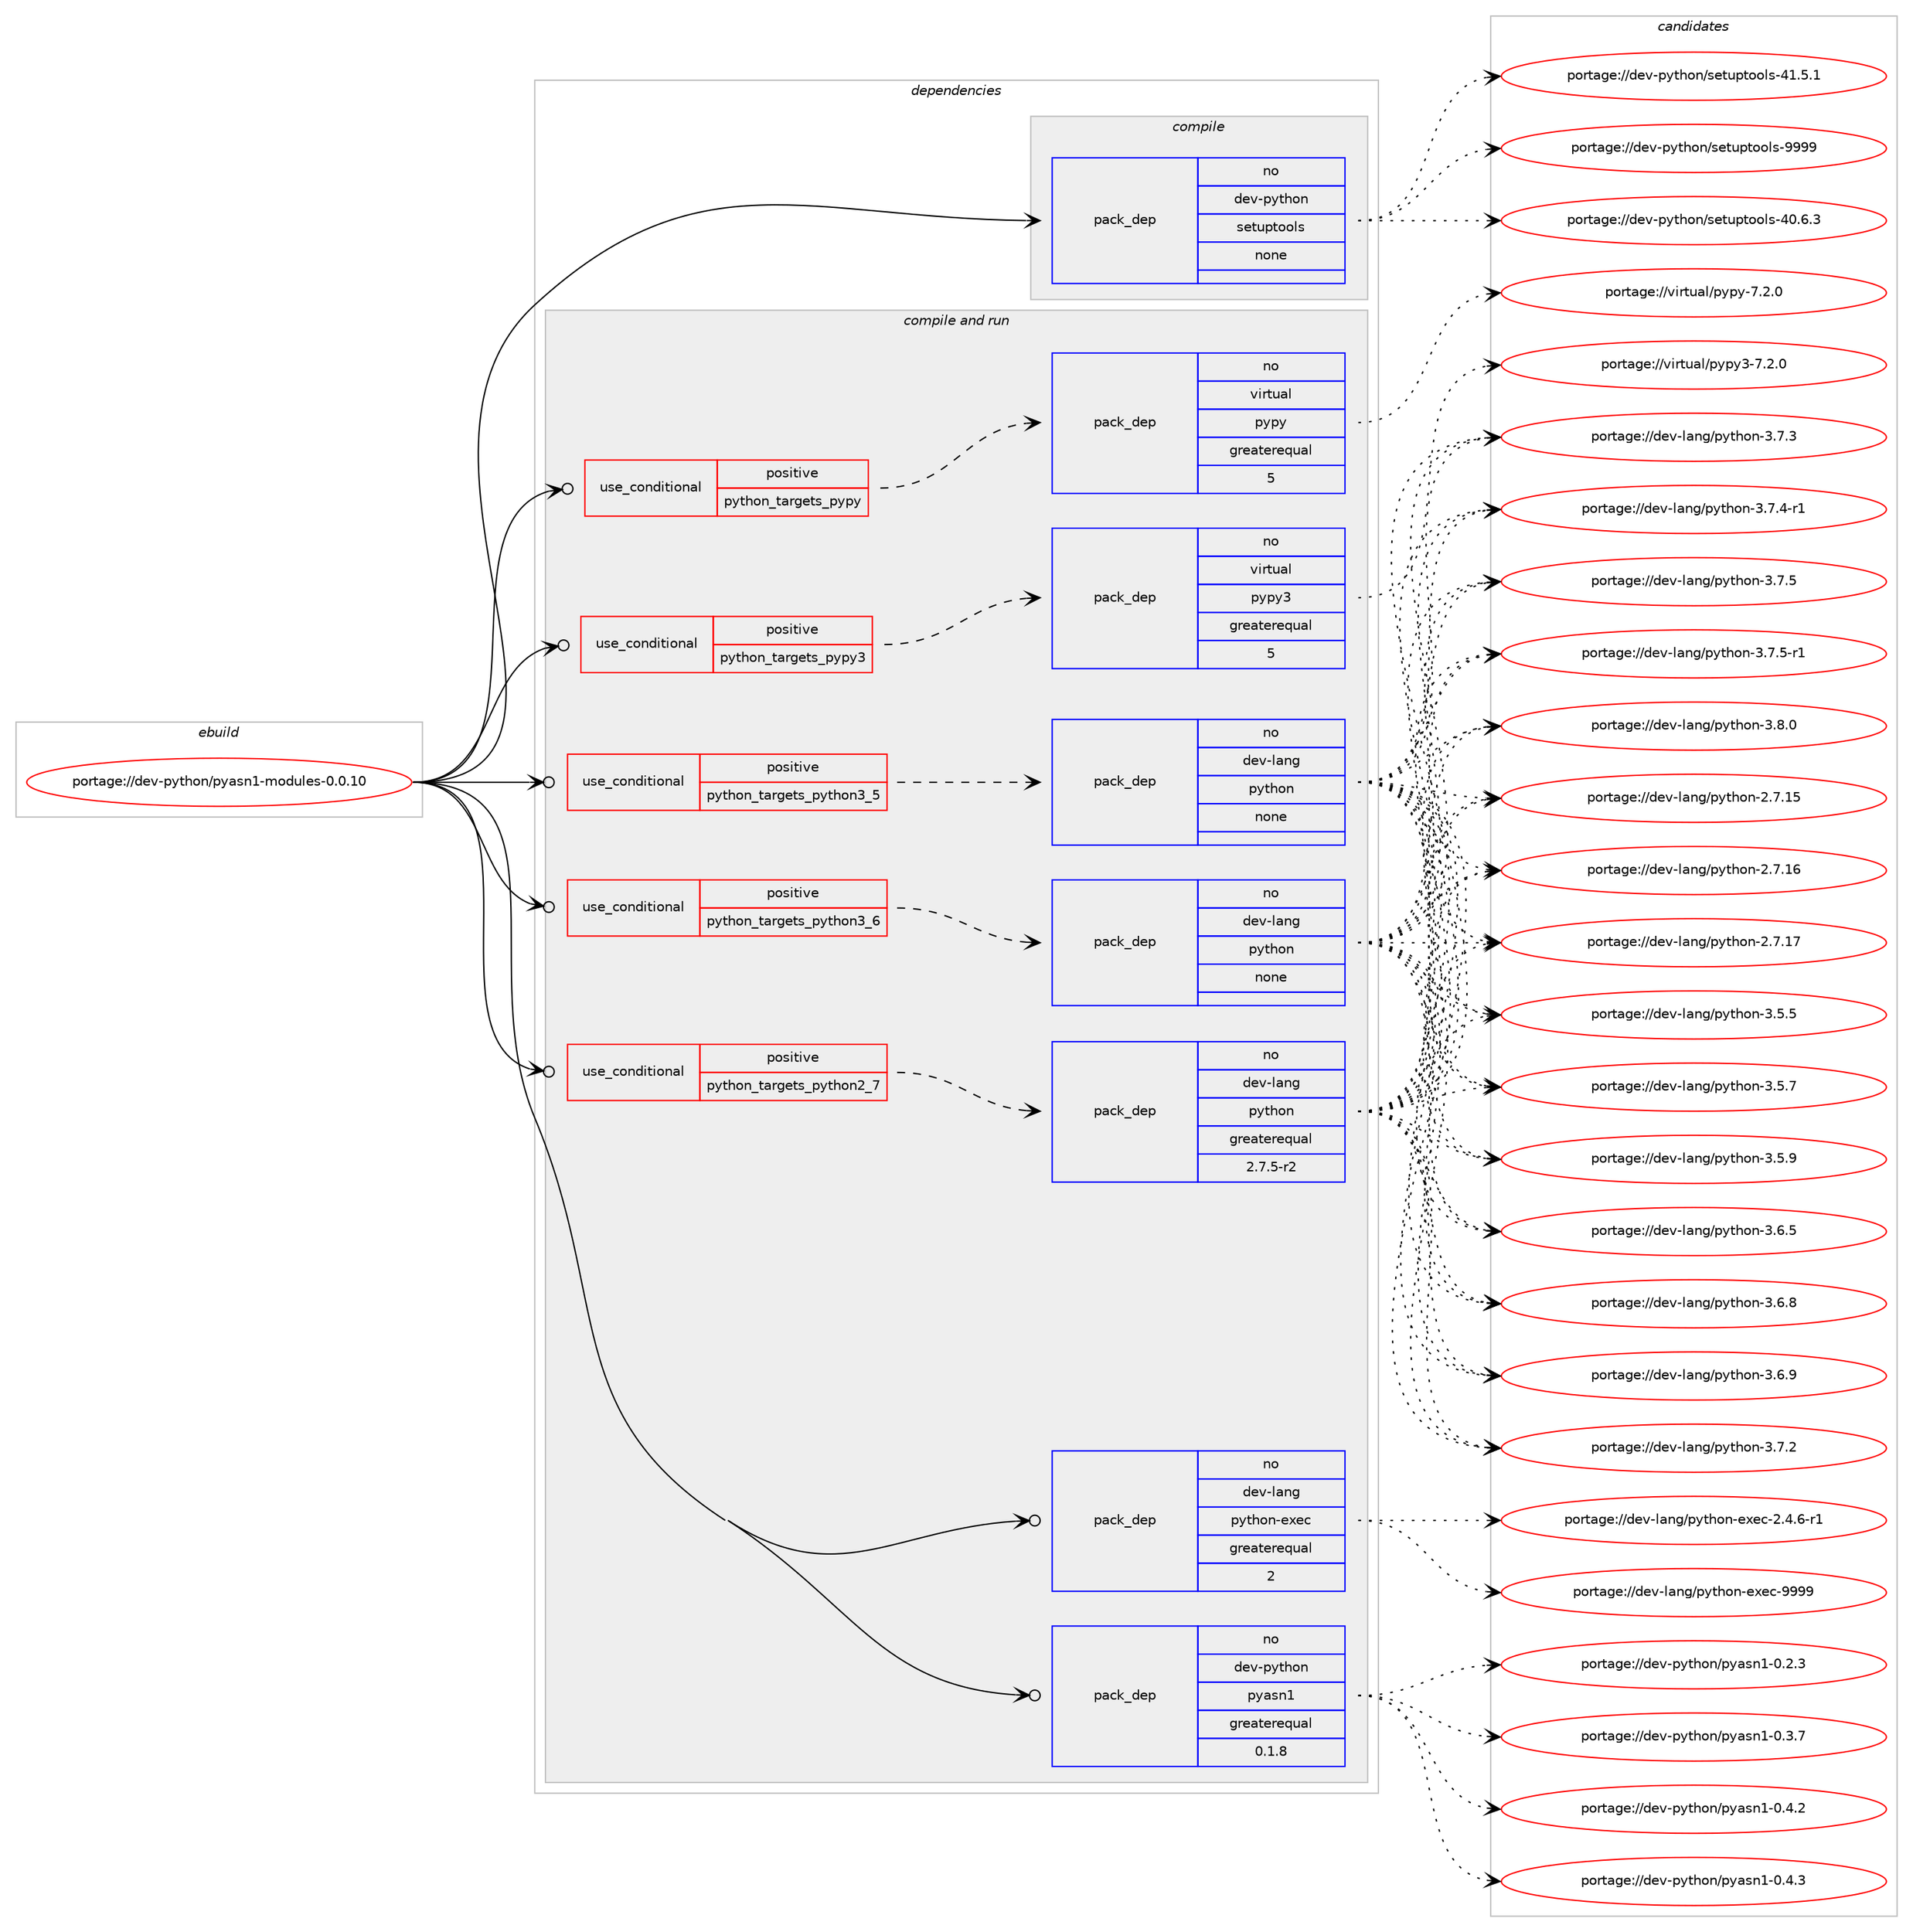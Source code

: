 digraph prolog {

# *************
# Graph options
# *************

newrank=true;
concentrate=true;
compound=true;
graph [rankdir=LR,fontname=Helvetica,fontsize=10,ranksep=1.5];#, ranksep=2.5, nodesep=0.2];
edge  [arrowhead=vee];
node  [fontname=Helvetica,fontsize=10];

# **********
# The ebuild
# **********

subgraph cluster_leftcol {
color=gray;
rank=same;
label=<<i>ebuild</i>>;
id [label="portage://dev-python/pyasn1-modules-0.0.10", color=red, width=4, href="../dev-python/pyasn1-modules-0.0.10.svg"];
}

# ****************
# The dependencies
# ****************

subgraph cluster_midcol {
color=gray;
label=<<i>dependencies</i>>;
subgraph cluster_compile {
fillcolor="#eeeeee";
style=filled;
label=<<i>compile</i>>;
subgraph pack121184 {
dependency159152 [label=<<TABLE BORDER="0" CELLBORDER="1" CELLSPACING="0" CELLPADDING="4" WIDTH="220"><TR><TD ROWSPAN="6" CELLPADDING="30">pack_dep</TD></TR><TR><TD WIDTH="110">no</TD></TR><TR><TD>dev-python</TD></TR><TR><TD>setuptools</TD></TR><TR><TD>none</TD></TR><TR><TD></TD></TR></TABLE>>, shape=none, color=blue];
}
id:e -> dependency159152:w [weight=20,style="solid",arrowhead="vee"];
}
subgraph cluster_compileandrun {
fillcolor="#eeeeee";
style=filled;
label=<<i>compile and run</i>>;
subgraph cond34603 {
dependency159153 [label=<<TABLE BORDER="0" CELLBORDER="1" CELLSPACING="0" CELLPADDING="4"><TR><TD ROWSPAN="3" CELLPADDING="10">use_conditional</TD></TR><TR><TD>positive</TD></TR><TR><TD>python_targets_pypy</TD></TR></TABLE>>, shape=none, color=red];
subgraph pack121185 {
dependency159154 [label=<<TABLE BORDER="0" CELLBORDER="1" CELLSPACING="0" CELLPADDING="4" WIDTH="220"><TR><TD ROWSPAN="6" CELLPADDING="30">pack_dep</TD></TR><TR><TD WIDTH="110">no</TD></TR><TR><TD>virtual</TD></TR><TR><TD>pypy</TD></TR><TR><TD>greaterequal</TD></TR><TR><TD>5</TD></TR></TABLE>>, shape=none, color=blue];
}
dependency159153:e -> dependency159154:w [weight=20,style="dashed",arrowhead="vee"];
}
id:e -> dependency159153:w [weight=20,style="solid",arrowhead="odotvee"];
subgraph cond34604 {
dependency159155 [label=<<TABLE BORDER="0" CELLBORDER="1" CELLSPACING="0" CELLPADDING="4"><TR><TD ROWSPAN="3" CELLPADDING="10">use_conditional</TD></TR><TR><TD>positive</TD></TR><TR><TD>python_targets_pypy3</TD></TR></TABLE>>, shape=none, color=red];
subgraph pack121186 {
dependency159156 [label=<<TABLE BORDER="0" CELLBORDER="1" CELLSPACING="0" CELLPADDING="4" WIDTH="220"><TR><TD ROWSPAN="6" CELLPADDING="30">pack_dep</TD></TR><TR><TD WIDTH="110">no</TD></TR><TR><TD>virtual</TD></TR><TR><TD>pypy3</TD></TR><TR><TD>greaterequal</TD></TR><TR><TD>5</TD></TR></TABLE>>, shape=none, color=blue];
}
dependency159155:e -> dependency159156:w [weight=20,style="dashed",arrowhead="vee"];
}
id:e -> dependency159155:w [weight=20,style="solid",arrowhead="odotvee"];
subgraph cond34605 {
dependency159157 [label=<<TABLE BORDER="0" CELLBORDER="1" CELLSPACING="0" CELLPADDING="4"><TR><TD ROWSPAN="3" CELLPADDING="10">use_conditional</TD></TR><TR><TD>positive</TD></TR><TR><TD>python_targets_python2_7</TD></TR></TABLE>>, shape=none, color=red];
subgraph pack121187 {
dependency159158 [label=<<TABLE BORDER="0" CELLBORDER="1" CELLSPACING="0" CELLPADDING="4" WIDTH="220"><TR><TD ROWSPAN="6" CELLPADDING="30">pack_dep</TD></TR><TR><TD WIDTH="110">no</TD></TR><TR><TD>dev-lang</TD></TR><TR><TD>python</TD></TR><TR><TD>greaterequal</TD></TR><TR><TD>2.7.5-r2</TD></TR></TABLE>>, shape=none, color=blue];
}
dependency159157:e -> dependency159158:w [weight=20,style="dashed",arrowhead="vee"];
}
id:e -> dependency159157:w [weight=20,style="solid",arrowhead="odotvee"];
subgraph cond34606 {
dependency159159 [label=<<TABLE BORDER="0" CELLBORDER="1" CELLSPACING="0" CELLPADDING="4"><TR><TD ROWSPAN="3" CELLPADDING="10">use_conditional</TD></TR><TR><TD>positive</TD></TR><TR><TD>python_targets_python3_5</TD></TR></TABLE>>, shape=none, color=red];
subgraph pack121188 {
dependency159160 [label=<<TABLE BORDER="0" CELLBORDER="1" CELLSPACING="0" CELLPADDING="4" WIDTH="220"><TR><TD ROWSPAN="6" CELLPADDING="30">pack_dep</TD></TR><TR><TD WIDTH="110">no</TD></TR><TR><TD>dev-lang</TD></TR><TR><TD>python</TD></TR><TR><TD>none</TD></TR><TR><TD></TD></TR></TABLE>>, shape=none, color=blue];
}
dependency159159:e -> dependency159160:w [weight=20,style="dashed",arrowhead="vee"];
}
id:e -> dependency159159:w [weight=20,style="solid",arrowhead="odotvee"];
subgraph cond34607 {
dependency159161 [label=<<TABLE BORDER="0" CELLBORDER="1" CELLSPACING="0" CELLPADDING="4"><TR><TD ROWSPAN="3" CELLPADDING="10">use_conditional</TD></TR><TR><TD>positive</TD></TR><TR><TD>python_targets_python3_6</TD></TR></TABLE>>, shape=none, color=red];
subgraph pack121189 {
dependency159162 [label=<<TABLE BORDER="0" CELLBORDER="1" CELLSPACING="0" CELLPADDING="4" WIDTH="220"><TR><TD ROWSPAN="6" CELLPADDING="30">pack_dep</TD></TR><TR><TD WIDTH="110">no</TD></TR><TR><TD>dev-lang</TD></TR><TR><TD>python</TD></TR><TR><TD>none</TD></TR><TR><TD></TD></TR></TABLE>>, shape=none, color=blue];
}
dependency159161:e -> dependency159162:w [weight=20,style="dashed",arrowhead="vee"];
}
id:e -> dependency159161:w [weight=20,style="solid",arrowhead="odotvee"];
subgraph pack121190 {
dependency159163 [label=<<TABLE BORDER="0" CELLBORDER="1" CELLSPACING="0" CELLPADDING="4" WIDTH="220"><TR><TD ROWSPAN="6" CELLPADDING="30">pack_dep</TD></TR><TR><TD WIDTH="110">no</TD></TR><TR><TD>dev-lang</TD></TR><TR><TD>python-exec</TD></TR><TR><TD>greaterequal</TD></TR><TR><TD>2</TD></TR></TABLE>>, shape=none, color=blue];
}
id:e -> dependency159163:w [weight=20,style="solid",arrowhead="odotvee"];
subgraph pack121191 {
dependency159164 [label=<<TABLE BORDER="0" CELLBORDER="1" CELLSPACING="0" CELLPADDING="4" WIDTH="220"><TR><TD ROWSPAN="6" CELLPADDING="30">pack_dep</TD></TR><TR><TD WIDTH="110">no</TD></TR><TR><TD>dev-python</TD></TR><TR><TD>pyasn1</TD></TR><TR><TD>greaterequal</TD></TR><TR><TD>0.1.8</TD></TR></TABLE>>, shape=none, color=blue];
}
id:e -> dependency159164:w [weight=20,style="solid",arrowhead="odotvee"];
}
subgraph cluster_run {
fillcolor="#eeeeee";
style=filled;
label=<<i>run</i>>;
}
}

# **************
# The candidates
# **************

subgraph cluster_choices {
rank=same;
color=gray;
label=<<i>candidates</i>>;

subgraph choice121184 {
color=black;
nodesep=1;
choiceportage100101118451121211161041111104711510111611711211611111110811545524846544651 [label="portage://dev-python/setuptools-40.6.3", color=red, width=4,href="../dev-python/setuptools-40.6.3.svg"];
choiceportage100101118451121211161041111104711510111611711211611111110811545524946534649 [label="portage://dev-python/setuptools-41.5.1", color=red, width=4,href="../dev-python/setuptools-41.5.1.svg"];
choiceportage10010111845112121116104111110471151011161171121161111111081154557575757 [label="portage://dev-python/setuptools-9999", color=red, width=4,href="../dev-python/setuptools-9999.svg"];
dependency159152:e -> choiceportage100101118451121211161041111104711510111611711211611111110811545524846544651:w [style=dotted,weight="100"];
dependency159152:e -> choiceportage100101118451121211161041111104711510111611711211611111110811545524946534649:w [style=dotted,weight="100"];
dependency159152:e -> choiceportage10010111845112121116104111110471151011161171121161111111081154557575757:w [style=dotted,weight="100"];
}
subgraph choice121185 {
color=black;
nodesep=1;
choiceportage1181051141161179710847112121112121455546504648 [label="portage://virtual/pypy-7.2.0", color=red, width=4,href="../virtual/pypy-7.2.0.svg"];
dependency159154:e -> choiceportage1181051141161179710847112121112121455546504648:w [style=dotted,weight="100"];
}
subgraph choice121186 {
color=black;
nodesep=1;
choiceportage118105114116117971084711212111212151455546504648 [label="portage://virtual/pypy3-7.2.0", color=red, width=4,href="../virtual/pypy3-7.2.0.svg"];
dependency159156:e -> choiceportage118105114116117971084711212111212151455546504648:w [style=dotted,weight="100"];
}
subgraph choice121187 {
color=black;
nodesep=1;
choiceportage10010111845108971101034711212111610411111045504655464953 [label="portage://dev-lang/python-2.7.15", color=red, width=4,href="../dev-lang/python-2.7.15.svg"];
choiceportage10010111845108971101034711212111610411111045504655464954 [label="portage://dev-lang/python-2.7.16", color=red, width=4,href="../dev-lang/python-2.7.16.svg"];
choiceportage10010111845108971101034711212111610411111045504655464955 [label="portage://dev-lang/python-2.7.17", color=red, width=4,href="../dev-lang/python-2.7.17.svg"];
choiceportage100101118451089711010347112121116104111110455146534653 [label="portage://dev-lang/python-3.5.5", color=red, width=4,href="../dev-lang/python-3.5.5.svg"];
choiceportage100101118451089711010347112121116104111110455146534655 [label="portage://dev-lang/python-3.5.7", color=red, width=4,href="../dev-lang/python-3.5.7.svg"];
choiceportage100101118451089711010347112121116104111110455146534657 [label="portage://dev-lang/python-3.5.9", color=red, width=4,href="../dev-lang/python-3.5.9.svg"];
choiceportage100101118451089711010347112121116104111110455146544653 [label="portage://dev-lang/python-3.6.5", color=red, width=4,href="../dev-lang/python-3.6.5.svg"];
choiceportage100101118451089711010347112121116104111110455146544656 [label="portage://dev-lang/python-3.6.8", color=red, width=4,href="../dev-lang/python-3.6.8.svg"];
choiceportage100101118451089711010347112121116104111110455146544657 [label="portage://dev-lang/python-3.6.9", color=red, width=4,href="../dev-lang/python-3.6.9.svg"];
choiceportage100101118451089711010347112121116104111110455146554650 [label="portage://dev-lang/python-3.7.2", color=red, width=4,href="../dev-lang/python-3.7.2.svg"];
choiceportage100101118451089711010347112121116104111110455146554651 [label="portage://dev-lang/python-3.7.3", color=red, width=4,href="../dev-lang/python-3.7.3.svg"];
choiceportage1001011184510897110103471121211161041111104551465546524511449 [label="portage://dev-lang/python-3.7.4-r1", color=red, width=4,href="../dev-lang/python-3.7.4-r1.svg"];
choiceportage100101118451089711010347112121116104111110455146554653 [label="portage://dev-lang/python-3.7.5", color=red, width=4,href="../dev-lang/python-3.7.5.svg"];
choiceportage1001011184510897110103471121211161041111104551465546534511449 [label="portage://dev-lang/python-3.7.5-r1", color=red, width=4,href="../dev-lang/python-3.7.5-r1.svg"];
choiceportage100101118451089711010347112121116104111110455146564648 [label="portage://dev-lang/python-3.8.0", color=red, width=4,href="../dev-lang/python-3.8.0.svg"];
dependency159158:e -> choiceportage10010111845108971101034711212111610411111045504655464953:w [style=dotted,weight="100"];
dependency159158:e -> choiceportage10010111845108971101034711212111610411111045504655464954:w [style=dotted,weight="100"];
dependency159158:e -> choiceportage10010111845108971101034711212111610411111045504655464955:w [style=dotted,weight="100"];
dependency159158:e -> choiceportage100101118451089711010347112121116104111110455146534653:w [style=dotted,weight="100"];
dependency159158:e -> choiceportage100101118451089711010347112121116104111110455146534655:w [style=dotted,weight="100"];
dependency159158:e -> choiceportage100101118451089711010347112121116104111110455146534657:w [style=dotted,weight="100"];
dependency159158:e -> choiceportage100101118451089711010347112121116104111110455146544653:w [style=dotted,weight="100"];
dependency159158:e -> choiceportage100101118451089711010347112121116104111110455146544656:w [style=dotted,weight="100"];
dependency159158:e -> choiceportage100101118451089711010347112121116104111110455146544657:w [style=dotted,weight="100"];
dependency159158:e -> choiceportage100101118451089711010347112121116104111110455146554650:w [style=dotted,weight="100"];
dependency159158:e -> choiceportage100101118451089711010347112121116104111110455146554651:w [style=dotted,weight="100"];
dependency159158:e -> choiceportage1001011184510897110103471121211161041111104551465546524511449:w [style=dotted,weight="100"];
dependency159158:e -> choiceportage100101118451089711010347112121116104111110455146554653:w [style=dotted,weight="100"];
dependency159158:e -> choiceportage1001011184510897110103471121211161041111104551465546534511449:w [style=dotted,weight="100"];
dependency159158:e -> choiceportage100101118451089711010347112121116104111110455146564648:w [style=dotted,weight="100"];
}
subgraph choice121188 {
color=black;
nodesep=1;
choiceportage10010111845108971101034711212111610411111045504655464953 [label="portage://dev-lang/python-2.7.15", color=red, width=4,href="../dev-lang/python-2.7.15.svg"];
choiceportage10010111845108971101034711212111610411111045504655464954 [label="portage://dev-lang/python-2.7.16", color=red, width=4,href="../dev-lang/python-2.7.16.svg"];
choiceportage10010111845108971101034711212111610411111045504655464955 [label="portage://dev-lang/python-2.7.17", color=red, width=4,href="../dev-lang/python-2.7.17.svg"];
choiceportage100101118451089711010347112121116104111110455146534653 [label="portage://dev-lang/python-3.5.5", color=red, width=4,href="../dev-lang/python-3.5.5.svg"];
choiceportage100101118451089711010347112121116104111110455146534655 [label="portage://dev-lang/python-3.5.7", color=red, width=4,href="../dev-lang/python-3.5.7.svg"];
choiceportage100101118451089711010347112121116104111110455146534657 [label="portage://dev-lang/python-3.5.9", color=red, width=4,href="../dev-lang/python-3.5.9.svg"];
choiceportage100101118451089711010347112121116104111110455146544653 [label="portage://dev-lang/python-3.6.5", color=red, width=4,href="../dev-lang/python-3.6.5.svg"];
choiceportage100101118451089711010347112121116104111110455146544656 [label="portage://dev-lang/python-3.6.8", color=red, width=4,href="../dev-lang/python-3.6.8.svg"];
choiceportage100101118451089711010347112121116104111110455146544657 [label="portage://dev-lang/python-3.6.9", color=red, width=4,href="../dev-lang/python-3.6.9.svg"];
choiceportage100101118451089711010347112121116104111110455146554650 [label="portage://dev-lang/python-3.7.2", color=red, width=4,href="../dev-lang/python-3.7.2.svg"];
choiceportage100101118451089711010347112121116104111110455146554651 [label="portage://dev-lang/python-3.7.3", color=red, width=4,href="../dev-lang/python-3.7.3.svg"];
choiceportage1001011184510897110103471121211161041111104551465546524511449 [label="portage://dev-lang/python-3.7.4-r1", color=red, width=4,href="../dev-lang/python-3.7.4-r1.svg"];
choiceportage100101118451089711010347112121116104111110455146554653 [label="portage://dev-lang/python-3.7.5", color=red, width=4,href="../dev-lang/python-3.7.5.svg"];
choiceportage1001011184510897110103471121211161041111104551465546534511449 [label="portage://dev-lang/python-3.7.5-r1", color=red, width=4,href="../dev-lang/python-3.7.5-r1.svg"];
choiceportage100101118451089711010347112121116104111110455146564648 [label="portage://dev-lang/python-3.8.0", color=red, width=4,href="../dev-lang/python-3.8.0.svg"];
dependency159160:e -> choiceportage10010111845108971101034711212111610411111045504655464953:w [style=dotted,weight="100"];
dependency159160:e -> choiceportage10010111845108971101034711212111610411111045504655464954:w [style=dotted,weight="100"];
dependency159160:e -> choiceportage10010111845108971101034711212111610411111045504655464955:w [style=dotted,weight="100"];
dependency159160:e -> choiceportage100101118451089711010347112121116104111110455146534653:w [style=dotted,weight="100"];
dependency159160:e -> choiceportage100101118451089711010347112121116104111110455146534655:w [style=dotted,weight="100"];
dependency159160:e -> choiceportage100101118451089711010347112121116104111110455146534657:w [style=dotted,weight="100"];
dependency159160:e -> choiceportage100101118451089711010347112121116104111110455146544653:w [style=dotted,weight="100"];
dependency159160:e -> choiceportage100101118451089711010347112121116104111110455146544656:w [style=dotted,weight="100"];
dependency159160:e -> choiceportage100101118451089711010347112121116104111110455146544657:w [style=dotted,weight="100"];
dependency159160:e -> choiceportage100101118451089711010347112121116104111110455146554650:w [style=dotted,weight="100"];
dependency159160:e -> choiceportage100101118451089711010347112121116104111110455146554651:w [style=dotted,weight="100"];
dependency159160:e -> choiceportage1001011184510897110103471121211161041111104551465546524511449:w [style=dotted,weight="100"];
dependency159160:e -> choiceportage100101118451089711010347112121116104111110455146554653:w [style=dotted,weight="100"];
dependency159160:e -> choiceportage1001011184510897110103471121211161041111104551465546534511449:w [style=dotted,weight="100"];
dependency159160:e -> choiceportage100101118451089711010347112121116104111110455146564648:w [style=dotted,weight="100"];
}
subgraph choice121189 {
color=black;
nodesep=1;
choiceportage10010111845108971101034711212111610411111045504655464953 [label="portage://dev-lang/python-2.7.15", color=red, width=4,href="../dev-lang/python-2.7.15.svg"];
choiceportage10010111845108971101034711212111610411111045504655464954 [label="portage://dev-lang/python-2.7.16", color=red, width=4,href="../dev-lang/python-2.7.16.svg"];
choiceportage10010111845108971101034711212111610411111045504655464955 [label="portage://dev-lang/python-2.7.17", color=red, width=4,href="../dev-lang/python-2.7.17.svg"];
choiceportage100101118451089711010347112121116104111110455146534653 [label="portage://dev-lang/python-3.5.5", color=red, width=4,href="../dev-lang/python-3.5.5.svg"];
choiceportage100101118451089711010347112121116104111110455146534655 [label="portage://dev-lang/python-3.5.7", color=red, width=4,href="../dev-lang/python-3.5.7.svg"];
choiceportage100101118451089711010347112121116104111110455146534657 [label="portage://dev-lang/python-3.5.9", color=red, width=4,href="../dev-lang/python-3.5.9.svg"];
choiceportage100101118451089711010347112121116104111110455146544653 [label="portage://dev-lang/python-3.6.5", color=red, width=4,href="../dev-lang/python-3.6.5.svg"];
choiceportage100101118451089711010347112121116104111110455146544656 [label="portage://dev-lang/python-3.6.8", color=red, width=4,href="../dev-lang/python-3.6.8.svg"];
choiceportage100101118451089711010347112121116104111110455146544657 [label="portage://dev-lang/python-3.6.9", color=red, width=4,href="../dev-lang/python-3.6.9.svg"];
choiceportage100101118451089711010347112121116104111110455146554650 [label="portage://dev-lang/python-3.7.2", color=red, width=4,href="../dev-lang/python-3.7.2.svg"];
choiceportage100101118451089711010347112121116104111110455146554651 [label="portage://dev-lang/python-3.7.3", color=red, width=4,href="../dev-lang/python-3.7.3.svg"];
choiceportage1001011184510897110103471121211161041111104551465546524511449 [label="portage://dev-lang/python-3.7.4-r1", color=red, width=4,href="../dev-lang/python-3.7.4-r1.svg"];
choiceportage100101118451089711010347112121116104111110455146554653 [label="portage://dev-lang/python-3.7.5", color=red, width=4,href="../dev-lang/python-3.7.5.svg"];
choiceportage1001011184510897110103471121211161041111104551465546534511449 [label="portage://dev-lang/python-3.7.5-r1", color=red, width=4,href="../dev-lang/python-3.7.5-r1.svg"];
choiceportage100101118451089711010347112121116104111110455146564648 [label="portage://dev-lang/python-3.8.0", color=red, width=4,href="../dev-lang/python-3.8.0.svg"];
dependency159162:e -> choiceportage10010111845108971101034711212111610411111045504655464953:w [style=dotted,weight="100"];
dependency159162:e -> choiceportage10010111845108971101034711212111610411111045504655464954:w [style=dotted,weight="100"];
dependency159162:e -> choiceportage10010111845108971101034711212111610411111045504655464955:w [style=dotted,weight="100"];
dependency159162:e -> choiceportage100101118451089711010347112121116104111110455146534653:w [style=dotted,weight="100"];
dependency159162:e -> choiceportage100101118451089711010347112121116104111110455146534655:w [style=dotted,weight="100"];
dependency159162:e -> choiceportage100101118451089711010347112121116104111110455146534657:w [style=dotted,weight="100"];
dependency159162:e -> choiceportage100101118451089711010347112121116104111110455146544653:w [style=dotted,weight="100"];
dependency159162:e -> choiceportage100101118451089711010347112121116104111110455146544656:w [style=dotted,weight="100"];
dependency159162:e -> choiceportage100101118451089711010347112121116104111110455146544657:w [style=dotted,weight="100"];
dependency159162:e -> choiceportage100101118451089711010347112121116104111110455146554650:w [style=dotted,weight="100"];
dependency159162:e -> choiceportage100101118451089711010347112121116104111110455146554651:w [style=dotted,weight="100"];
dependency159162:e -> choiceportage1001011184510897110103471121211161041111104551465546524511449:w [style=dotted,weight="100"];
dependency159162:e -> choiceportage100101118451089711010347112121116104111110455146554653:w [style=dotted,weight="100"];
dependency159162:e -> choiceportage1001011184510897110103471121211161041111104551465546534511449:w [style=dotted,weight="100"];
dependency159162:e -> choiceportage100101118451089711010347112121116104111110455146564648:w [style=dotted,weight="100"];
}
subgraph choice121190 {
color=black;
nodesep=1;
choiceportage10010111845108971101034711212111610411111045101120101994550465246544511449 [label="portage://dev-lang/python-exec-2.4.6-r1", color=red, width=4,href="../dev-lang/python-exec-2.4.6-r1.svg"];
choiceportage10010111845108971101034711212111610411111045101120101994557575757 [label="portage://dev-lang/python-exec-9999", color=red, width=4,href="../dev-lang/python-exec-9999.svg"];
dependency159163:e -> choiceportage10010111845108971101034711212111610411111045101120101994550465246544511449:w [style=dotted,weight="100"];
dependency159163:e -> choiceportage10010111845108971101034711212111610411111045101120101994557575757:w [style=dotted,weight="100"];
}
subgraph choice121191 {
color=black;
nodesep=1;
choiceportage10010111845112121116104111110471121219711511049454846504651 [label="portage://dev-python/pyasn1-0.2.3", color=red, width=4,href="../dev-python/pyasn1-0.2.3.svg"];
choiceportage10010111845112121116104111110471121219711511049454846514655 [label="portage://dev-python/pyasn1-0.3.7", color=red, width=4,href="../dev-python/pyasn1-0.3.7.svg"];
choiceportage10010111845112121116104111110471121219711511049454846524650 [label="portage://dev-python/pyasn1-0.4.2", color=red, width=4,href="../dev-python/pyasn1-0.4.2.svg"];
choiceportage10010111845112121116104111110471121219711511049454846524651 [label="portage://dev-python/pyasn1-0.4.3", color=red, width=4,href="../dev-python/pyasn1-0.4.3.svg"];
dependency159164:e -> choiceportage10010111845112121116104111110471121219711511049454846504651:w [style=dotted,weight="100"];
dependency159164:e -> choiceportage10010111845112121116104111110471121219711511049454846514655:w [style=dotted,weight="100"];
dependency159164:e -> choiceportage10010111845112121116104111110471121219711511049454846524650:w [style=dotted,weight="100"];
dependency159164:e -> choiceportage10010111845112121116104111110471121219711511049454846524651:w [style=dotted,weight="100"];
}
}

}
